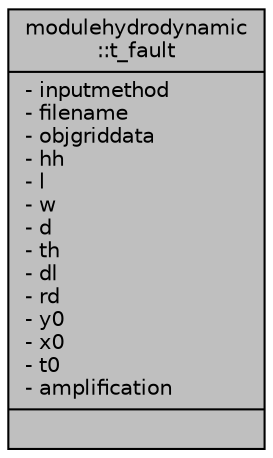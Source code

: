digraph "modulehydrodynamic::t_fault"
{
 // LATEX_PDF_SIZE
  edge [fontname="Helvetica",fontsize="10",labelfontname="Helvetica",labelfontsize="10"];
  node [fontname="Helvetica",fontsize="10",shape=record];
  Node1 [label="{modulehydrodynamic\l::t_fault\n|- inputmethod\l- filename\l- objgriddata\l- hh\l- l\l- w\l- d\l- th\l- dl\l- rd\l- y0\l- x0\l- t0\l- amplification\l|}",height=0.2,width=0.4,color="black", fillcolor="grey75", style="filled", fontcolor="black",tooltip=" "];
}
